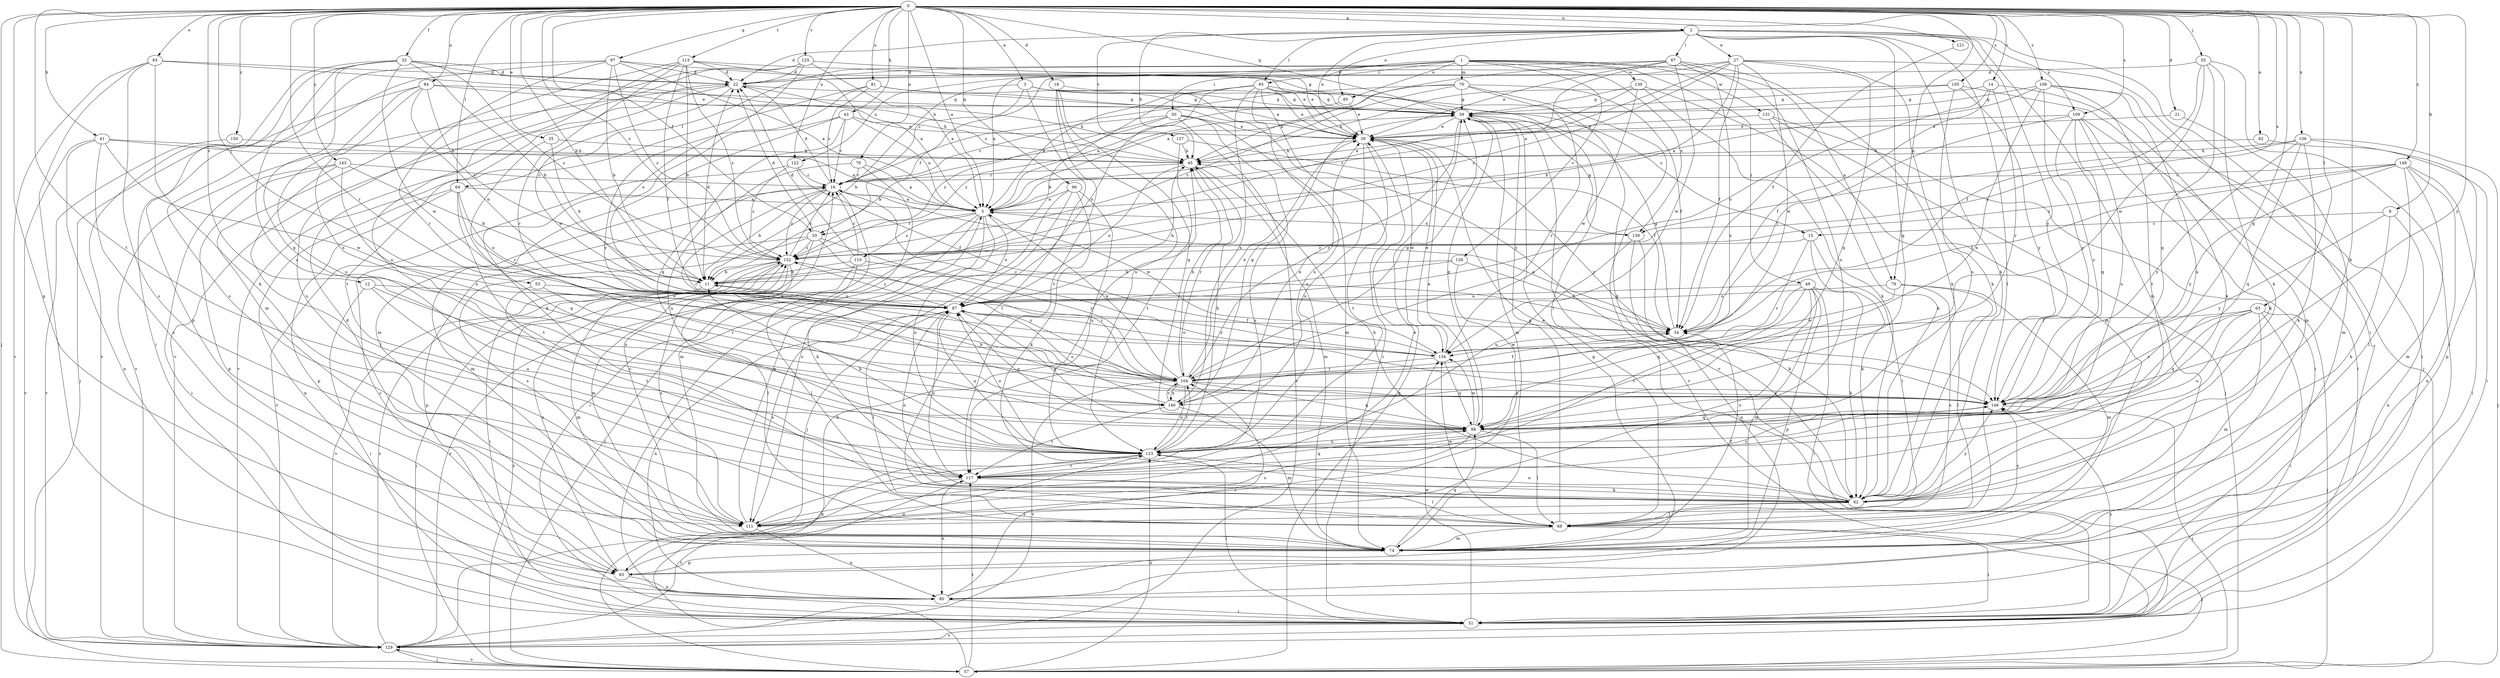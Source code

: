 strict digraph  {
0;
1;
2;
3;
5;
8;
11;
12;
14;
15;
16;
18;
21;
22;
25;
27;
29;
32;
33;
34;
39;
41;
43;
45;
48;
50;
51;
53;
55;
57;
62;
63;
64;
65;
67;
68;
70;
74;
76;
79;
80;
81;
82;
83;
84;
85;
87;
93;
96;
97;
98;
104;
105;
108;
109;
110;
111;
113;
117;
121;
122;
123;
125;
126;
127;
129;
130;
131;
134;
136;
139;
140;
143;
146;
148;
150;
152;
0 -> 2  [label=a];
0 -> 3  [label=a];
0 -> 5  [label=a];
0 -> 8  [label=b];
0 -> 11  [label=b];
0 -> 12  [label=c];
0 -> 14  [label=c];
0 -> 18  [label=d];
0 -> 21  [label=d];
0 -> 25  [label=e];
0 -> 32  [label=f];
0 -> 33  [label=f];
0 -> 39  [label=g];
0 -> 41  [label=h];
0 -> 43  [label=h];
0 -> 53  [label=j];
0 -> 55  [label=j];
0 -> 57  [label=j];
0 -> 62  [label=k];
0 -> 63  [label=l];
0 -> 64  [label=l];
0 -> 76  [label=n];
0 -> 79  [label=n];
0 -> 81  [label=o];
0 -> 82  [label=o];
0 -> 83  [label=o];
0 -> 84  [label=o];
0 -> 93  [label=p];
0 -> 96  [label=q];
0 -> 97  [label=q];
0 -> 98  [label=q];
0 -> 104  [label=r];
0 -> 105  [label=s];
0 -> 108  [label=s];
0 -> 109  [label=s];
0 -> 113  [label=t];
0 -> 117  [label=t];
0 -> 121  [label=u];
0 -> 122  [label=u];
0 -> 125  [label=v];
0 -> 136  [label=x];
0 -> 139  [label=x];
0 -> 143  [label=y];
0 -> 146  [label=y];
0 -> 148  [label=z];
0 -> 150  [label=z];
0 -> 152  [label=z];
1 -> 5  [label=a];
1 -> 48  [label=i];
1 -> 50  [label=i];
1 -> 64  [label=l];
1 -> 65  [label=l];
1 -> 70  [label=m];
1 -> 79  [label=n];
1 -> 85  [label=o];
1 -> 122  [label=u];
1 -> 126  [label=v];
1 -> 130  [label=w];
1 -> 131  [label=w];
1 -> 139  [label=x];
2 -> 22  [label=d];
2 -> 27  [label=e];
2 -> 29  [label=e];
2 -> 45  [label=h];
2 -> 51  [label=i];
2 -> 62  [label=k];
2 -> 65  [label=l];
2 -> 67  [label=l];
2 -> 68  [label=l];
2 -> 74  [label=m];
2 -> 85  [label=o];
2 -> 98  [label=q];
2 -> 109  [label=s];
2 -> 127  [label=v];
2 -> 146  [label=y];
3 -> 11  [label=b];
3 -> 15  [label=c];
3 -> 33  [label=f];
3 -> 39  [label=g];
3 -> 68  [label=l];
3 -> 146  [label=y];
5 -> 33  [label=f];
5 -> 51  [label=i];
5 -> 57  [label=j];
5 -> 62  [label=k];
5 -> 87  [label=o];
5 -> 110  [label=s];
5 -> 123  [label=u];
5 -> 139  [label=x];
8 -> 15  [label=c];
8 -> 62  [label=k];
8 -> 80  [label=n];
8 -> 146  [label=y];
11 -> 22  [label=d];
11 -> 74  [label=m];
11 -> 87  [label=o];
12 -> 51  [label=i];
12 -> 87  [label=o];
12 -> 123  [label=u];
12 -> 140  [label=x];
14 -> 34  [label=f];
14 -> 39  [label=g];
14 -> 74  [label=m];
14 -> 87  [label=o];
14 -> 104  [label=r];
15 -> 62  [label=k];
15 -> 68  [label=l];
15 -> 104  [label=r];
15 -> 152  [label=z];
16 -> 5  [label=a];
16 -> 11  [label=b];
16 -> 22  [label=d];
16 -> 51  [label=i];
16 -> 74  [label=m];
16 -> 104  [label=r];
16 -> 134  [label=w];
16 -> 152  [label=z];
18 -> 39  [label=g];
18 -> 98  [label=q];
18 -> 117  [label=t];
18 -> 123  [label=u];
21 -> 29  [label=e];
21 -> 74  [label=m];
22 -> 39  [label=g];
22 -> 45  [label=h];
22 -> 117  [label=t];
22 -> 129  [label=v];
22 -> 134  [label=w];
25 -> 11  [label=b];
25 -> 45  [label=h];
25 -> 104  [label=r];
27 -> 5  [label=a];
27 -> 11  [label=b];
27 -> 16  [label=c];
27 -> 22  [label=d];
27 -> 34  [label=f];
27 -> 57  [label=j];
27 -> 62  [label=k];
27 -> 98  [label=q];
27 -> 134  [label=w];
27 -> 152  [label=z];
29 -> 45  [label=h];
29 -> 117  [label=t];
29 -> 123  [label=u];
29 -> 134  [label=w];
29 -> 146  [label=y];
32 -> 11  [label=b];
32 -> 22  [label=d];
32 -> 45  [label=h];
32 -> 93  [label=p];
32 -> 98  [label=q];
32 -> 123  [label=u];
32 -> 129  [label=v];
32 -> 134  [label=w];
32 -> 152  [label=z];
33 -> 22  [label=d];
33 -> 74  [label=m];
33 -> 93  [label=p];
33 -> 104  [label=r];
33 -> 111  [label=s];
33 -> 146  [label=y];
33 -> 152  [label=z];
34 -> 5  [label=a];
34 -> 39  [label=g];
34 -> 134  [label=w];
39 -> 29  [label=e];
39 -> 74  [label=m];
39 -> 98  [label=q];
39 -> 104  [label=r];
39 -> 129  [label=v];
39 -> 152  [label=z];
41 -> 5  [label=a];
41 -> 45  [label=h];
41 -> 80  [label=n];
41 -> 111  [label=s];
41 -> 129  [label=v];
41 -> 134  [label=w];
43 -> 5  [label=a];
43 -> 16  [label=c];
43 -> 29  [label=e];
43 -> 62  [label=k];
43 -> 74  [label=m];
43 -> 98  [label=q];
45 -> 16  [label=c];
45 -> 74  [label=m];
45 -> 87  [label=o];
45 -> 104  [label=r];
48 -> 51  [label=i];
48 -> 62  [label=k];
48 -> 74  [label=m];
48 -> 87  [label=o];
48 -> 93  [label=p];
48 -> 98  [label=q];
48 -> 111  [label=s];
48 -> 117  [label=t];
50 -> 11  [label=b];
50 -> 16  [label=c];
50 -> 29  [label=e];
50 -> 74  [label=m];
50 -> 111  [label=s];
50 -> 129  [label=v];
50 -> 152  [label=z];
51 -> 129  [label=v];
51 -> 134  [label=w];
51 -> 146  [label=y];
53 -> 87  [label=o];
53 -> 104  [label=r];
53 -> 117  [label=t];
55 -> 22  [label=d];
55 -> 34  [label=f];
55 -> 51  [label=i];
55 -> 62  [label=k];
55 -> 98  [label=q];
55 -> 134  [label=w];
57 -> 39  [label=g];
57 -> 45  [label=h];
57 -> 117  [label=t];
57 -> 123  [label=u];
57 -> 129  [label=v];
57 -> 152  [label=z];
62 -> 29  [label=e];
62 -> 45  [label=h];
62 -> 68  [label=l];
62 -> 87  [label=o];
62 -> 111  [label=s];
62 -> 123  [label=u];
62 -> 146  [label=y];
63 -> 34  [label=f];
63 -> 51  [label=i];
63 -> 57  [label=j];
63 -> 74  [label=m];
63 -> 98  [label=q];
63 -> 123  [label=u];
63 -> 146  [label=y];
64 -> 5  [label=a];
64 -> 80  [label=n];
64 -> 87  [label=o];
64 -> 93  [label=p];
64 -> 98  [label=q];
64 -> 117  [label=t];
65 -> 5  [label=a];
65 -> 11  [label=b];
65 -> 29  [label=e];
65 -> 39  [label=g];
65 -> 51  [label=i];
65 -> 62  [label=k];
65 -> 68  [label=l];
65 -> 87  [label=o];
65 -> 123  [label=u];
65 -> 140  [label=x];
67 -> 5  [label=a];
67 -> 22  [label=d];
67 -> 29  [label=e];
67 -> 62  [label=k];
67 -> 123  [label=u];
67 -> 134  [label=w];
67 -> 140  [label=x];
67 -> 152  [label=z];
68 -> 39  [label=g];
68 -> 51  [label=i];
68 -> 57  [label=j];
68 -> 74  [label=m];
68 -> 134  [label=w];
68 -> 146  [label=y];
70 -> 16  [label=c];
70 -> 34  [label=f];
70 -> 39  [label=g];
70 -> 45  [label=h];
70 -> 104  [label=r];
70 -> 129  [label=v];
70 -> 152  [label=z];
74 -> 16  [label=c];
74 -> 22  [label=d];
74 -> 34  [label=f];
74 -> 93  [label=p];
74 -> 98  [label=q];
76 -> 5  [label=a];
76 -> 16  [label=c];
76 -> 74  [label=m];
76 -> 123  [label=u];
79 -> 68  [label=l];
79 -> 74  [label=m];
79 -> 87  [label=o];
79 -> 111  [label=s];
79 -> 134  [label=w];
80 -> 16  [label=c];
80 -> 39  [label=g];
80 -> 51  [label=i];
80 -> 104  [label=r];
81 -> 16  [label=c];
81 -> 29  [label=e];
81 -> 39  [label=g];
81 -> 129  [label=v];
81 -> 146  [label=y];
82 -> 45  [label=h];
82 -> 51  [label=i];
83 -> 22  [label=d];
83 -> 29  [label=e];
83 -> 51  [label=i];
83 -> 62  [label=k];
83 -> 111  [label=s];
83 -> 129  [label=v];
84 -> 39  [label=g];
84 -> 45  [label=h];
84 -> 57  [label=j];
84 -> 87  [label=o];
84 -> 123  [label=u];
84 -> 140  [label=x];
84 -> 152  [label=z];
85 -> 5  [label=a];
85 -> 29  [label=e];
87 -> 34  [label=f];
87 -> 45  [label=h];
87 -> 68  [label=l];
87 -> 80  [label=n];
87 -> 98  [label=q];
87 -> 111  [label=s];
87 -> 123  [label=u];
87 -> 152  [label=z];
93 -> 80  [label=n];
93 -> 123  [label=u];
93 -> 152  [label=z];
96 -> 5  [label=a];
96 -> 57  [label=j];
96 -> 62  [label=k];
96 -> 111  [label=s];
96 -> 123  [label=u];
97 -> 5  [label=a];
97 -> 11  [label=b];
97 -> 22  [label=d];
97 -> 39  [label=g];
97 -> 51  [label=i];
97 -> 104  [label=r];
97 -> 111  [label=s];
97 -> 152  [label=z];
98 -> 29  [label=e];
98 -> 68  [label=l];
98 -> 87  [label=o];
98 -> 111  [label=s];
98 -> 123  [label=u];
98 -> 134  [label=w];
104 -> 5  [label=a];
104 -> 29  [label=e];
104 -> 34  [label=f];
104 -> 39  [label=g];
104 -> 45  [label=h];
104 -> 98  [label=q];
104 -> 123  [label=u];
104 -> 129  [label=v];
104 -> 140  [label=x];
104 -> 146  [label=y];
105 -> 39  [label=g];
105 -> 45  [label=h];
105 -> 62  [label=k];
105 -> 123  [label=u];
105 -> 146  [label=y];
108 -> 5  [label=a];
108 -> 39  [label=g];
108 -> 51  [label=i];
108 -> 117  [label=t];
108 -> 123  [label=u];
108 -> 140  [label=x];
108 -> 146  [label=y];
109 -> 29  [label=e];
109 -> 34  [label=f];
109 -> 51  [label=i];
109 -> 62  [label=k];
109 -> 98  [label=q];
109 -> 123  [label=u];
109 -> 146  [label=y];
110 -> 11  [label=b];
110 -> 16  [label=c];
110 -> 22  [label=d];
110 -> 68  [label=l];
110 -> 129  [label=v];
110 -> 146  [label=y];
111 -> 5  [label=a];
111 -> 29  [label=e];
111 -> 80  [label=n];
113 -> 5  [label=a];
113 -> 11  [label=b];
113 -> 22  [label=d];
113 -> 29  [label=e];
113 -> 34  [label=f];
113 -> 74  [label=m];
113 -> 104  [label=r];
113 -> 123  [label=u];
113 -> 152  [label=z];
117 -> 62  [label=k];
117 -> 68  [label=l];
117 -> 80  [label=n];
117 -> 87  [label=o];
117 -> 98  [label=q];
117 -> 129  [label=v];
117 -> 146  [label=y];
121 -> 34  [label=f];
122 -> 16  [label=c];
122 -> 34  [label=f];
122 -> 129  [label=v];
122 -> 152  [label=z];
123 -> 11  [label=b];
123 -> 45  [label=h];
123 -> 51  [label=i];
123 -> 87  [label=o];
123 -> 93  [label=p];
123 -> 104  [label=r];
123 -> 117  [label=t];
125 -> 5  [label=a];
125 -> 22  [label=d];
125 -> 29  [label=e];
125 -> 87  [label=o];
125 -> 111  [label=s];
125 -> 129  [label=v];
126 -> 11  [label=b];
126 -> 34  [label=f];
126 -> 87  [label=o];
126 -> 111  [label=s];
127 -> 34  [label=f];
127 -> 45  [label=h];
127 -> 117  [label=t];
129 -> 57  [label=j];
129 -> 117  [label=t];
129 -> 152  [label=z];
130 -> 5  [label=a];
130 -> 39  [label=g];
130 -> 62  [label=k];
130 -> 74  [label=m];
130 -> 134  [label=w];
131 -> 29  [label=e];
131 -> 51  [label=i];
131 -> 57  [label=j];
131 -> 62  [label=k];
134 -> 16  [label=c];
134 -> 29  [label=e];
134 -> 87  [label=o];
134 -> 98  [label=q];
134 -> 104  [label=r];
136 -> 45  [label=h];
136 -> 57  [label=j];
136 -> 62  [label=k];
136 -> 93  [label=p];
136 -> 98  [label=q];
136 -> 146  [label=y];
136 -> 152  [label=z];
139 -> 39  [label=g];
139 -> 62  [label=k];
139 -> 80  [label=n];
139 -> 123  [label=u];
140 -> 29  [label=e];
140 -> 39  [label=g];
140 -> 74  [label=m];
140 -> 87  [label=o];
140 -> 104  [label=r];
140 -> 117  [label=t];
143 -> 11  [label=b];
143 -> 16  [label=c];
143 -> 51  [label=i];
143 -> 68  [label=l];
143 -> 93  [label=p];
143 -> 140  [label=x];
146 -> 11  [label=b];
146 -> 57  [label=j];
146 -> 98  [label=q];
148 -> 16  [label=c];
148 -> 34  [label=f];
148 -> 51  [label=i];
148 -> 68  [label=l];
148 -> 74  [label=m];
148 -> 80  [label=n];
148 -> 146  [label=y];
148 -> 152  [label=z];
150 -> 45  [label=h];
150 -> 129  [label=v];
152 -> 11  [label=b];
152 -> 16  [label=c];
152 -> 51  [label=i];
152 -> 57  [label=j];
152 -> 68  [label=l];
152 -> 104  [label=r];
152 -> 111  [label=s];
152 -> 129  [label=v];
}
